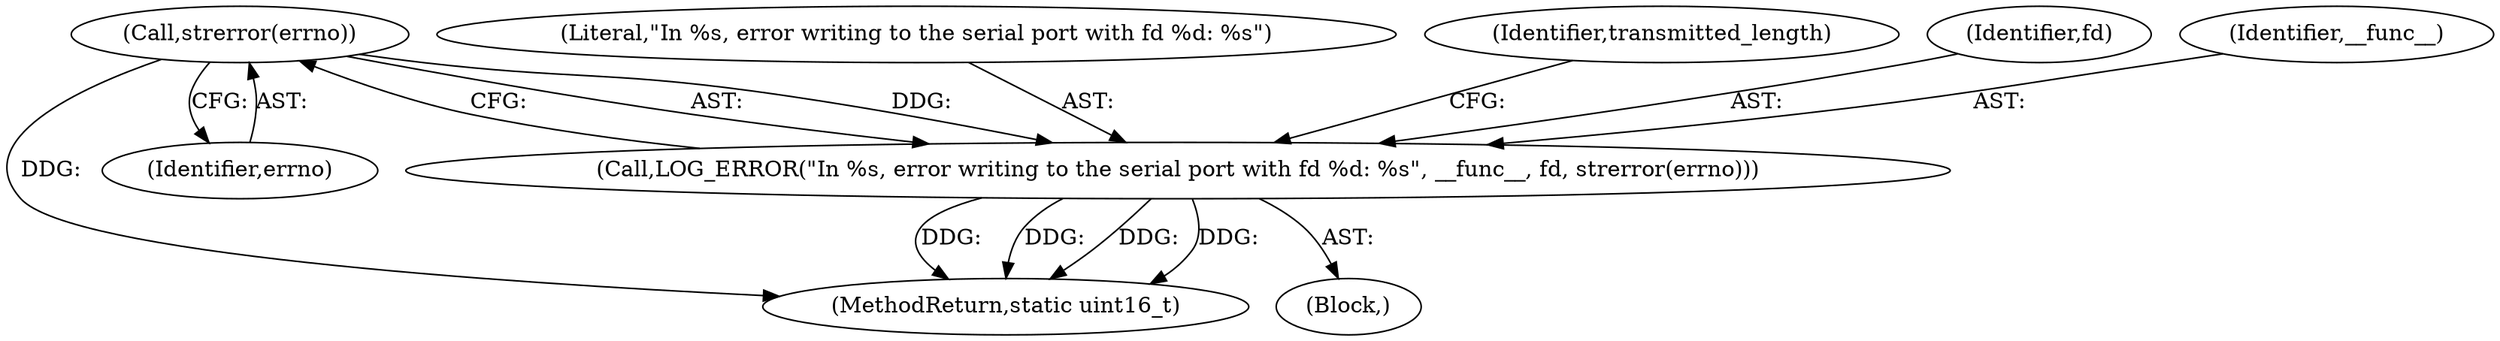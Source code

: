 digraph "0_Android_472271b153c5dc53c28beac55480a8d8434b2d5c_54@API" {
"1000140" [label="(Call,strerror(errno))"];
"1000136" [label="(Call,LOG_ERROR(\"In %s, error writing to the serial port with fd %d: %s\", __func__, fd, strerror(errno)))"];
"1000137" [label="(Literal,\"In %s, error writing to the serial port with fd %d: %s\")"];
"1000143" [label="(Identifier,transmitted_length)"];
"1000134" [label="(Block,)"];
"1000136" [label="(Call,LOG_ERROR(\"In %s, error writing to the serial port with fd %d: %s\", __func__, fd, strerror(errno)))"];
"1000141" [label="(Identifier,errno)"];
"1000140" [label="(Call,strerror(errno))"];
"1000157" [label="(MethodReturn,static uint16_t)"];
"1000139" [label="(Identifier,fd)"];
"1000138" [label="(Identifier,__func__)"];
"1000140" -> "1000136"  [label="AST: "];
"1000140" -> "1000141"  [label="CFG: "];
"1000141" -> "1000140"  [label="AST: "];
"1000136" -> "1000140"  [label="CFG: "];
"1000140" -> "1000157"  [label="DDG: "];
"1000140" -> "1000136"  [label="DDG: "];
"1000136" -> "1000134"  [label="AST: "];
"1000137" -> "1000136"  [label="AST: "];
"1000138" -> "1000136"  [label="AST: "];
"1000139" -> "1000136"  [label="AST: "];
"1000143" -> "1000136"  [label="CFG: "];
"1000136" -> "1000157"  [label="DDG: "];
"1000136" -> "1000157"  [label="DDG: "];
"1000136" -> "1000157"  [label="DDG: "];
"1000136" -> "1000157"  [label="DDG: "];
}
